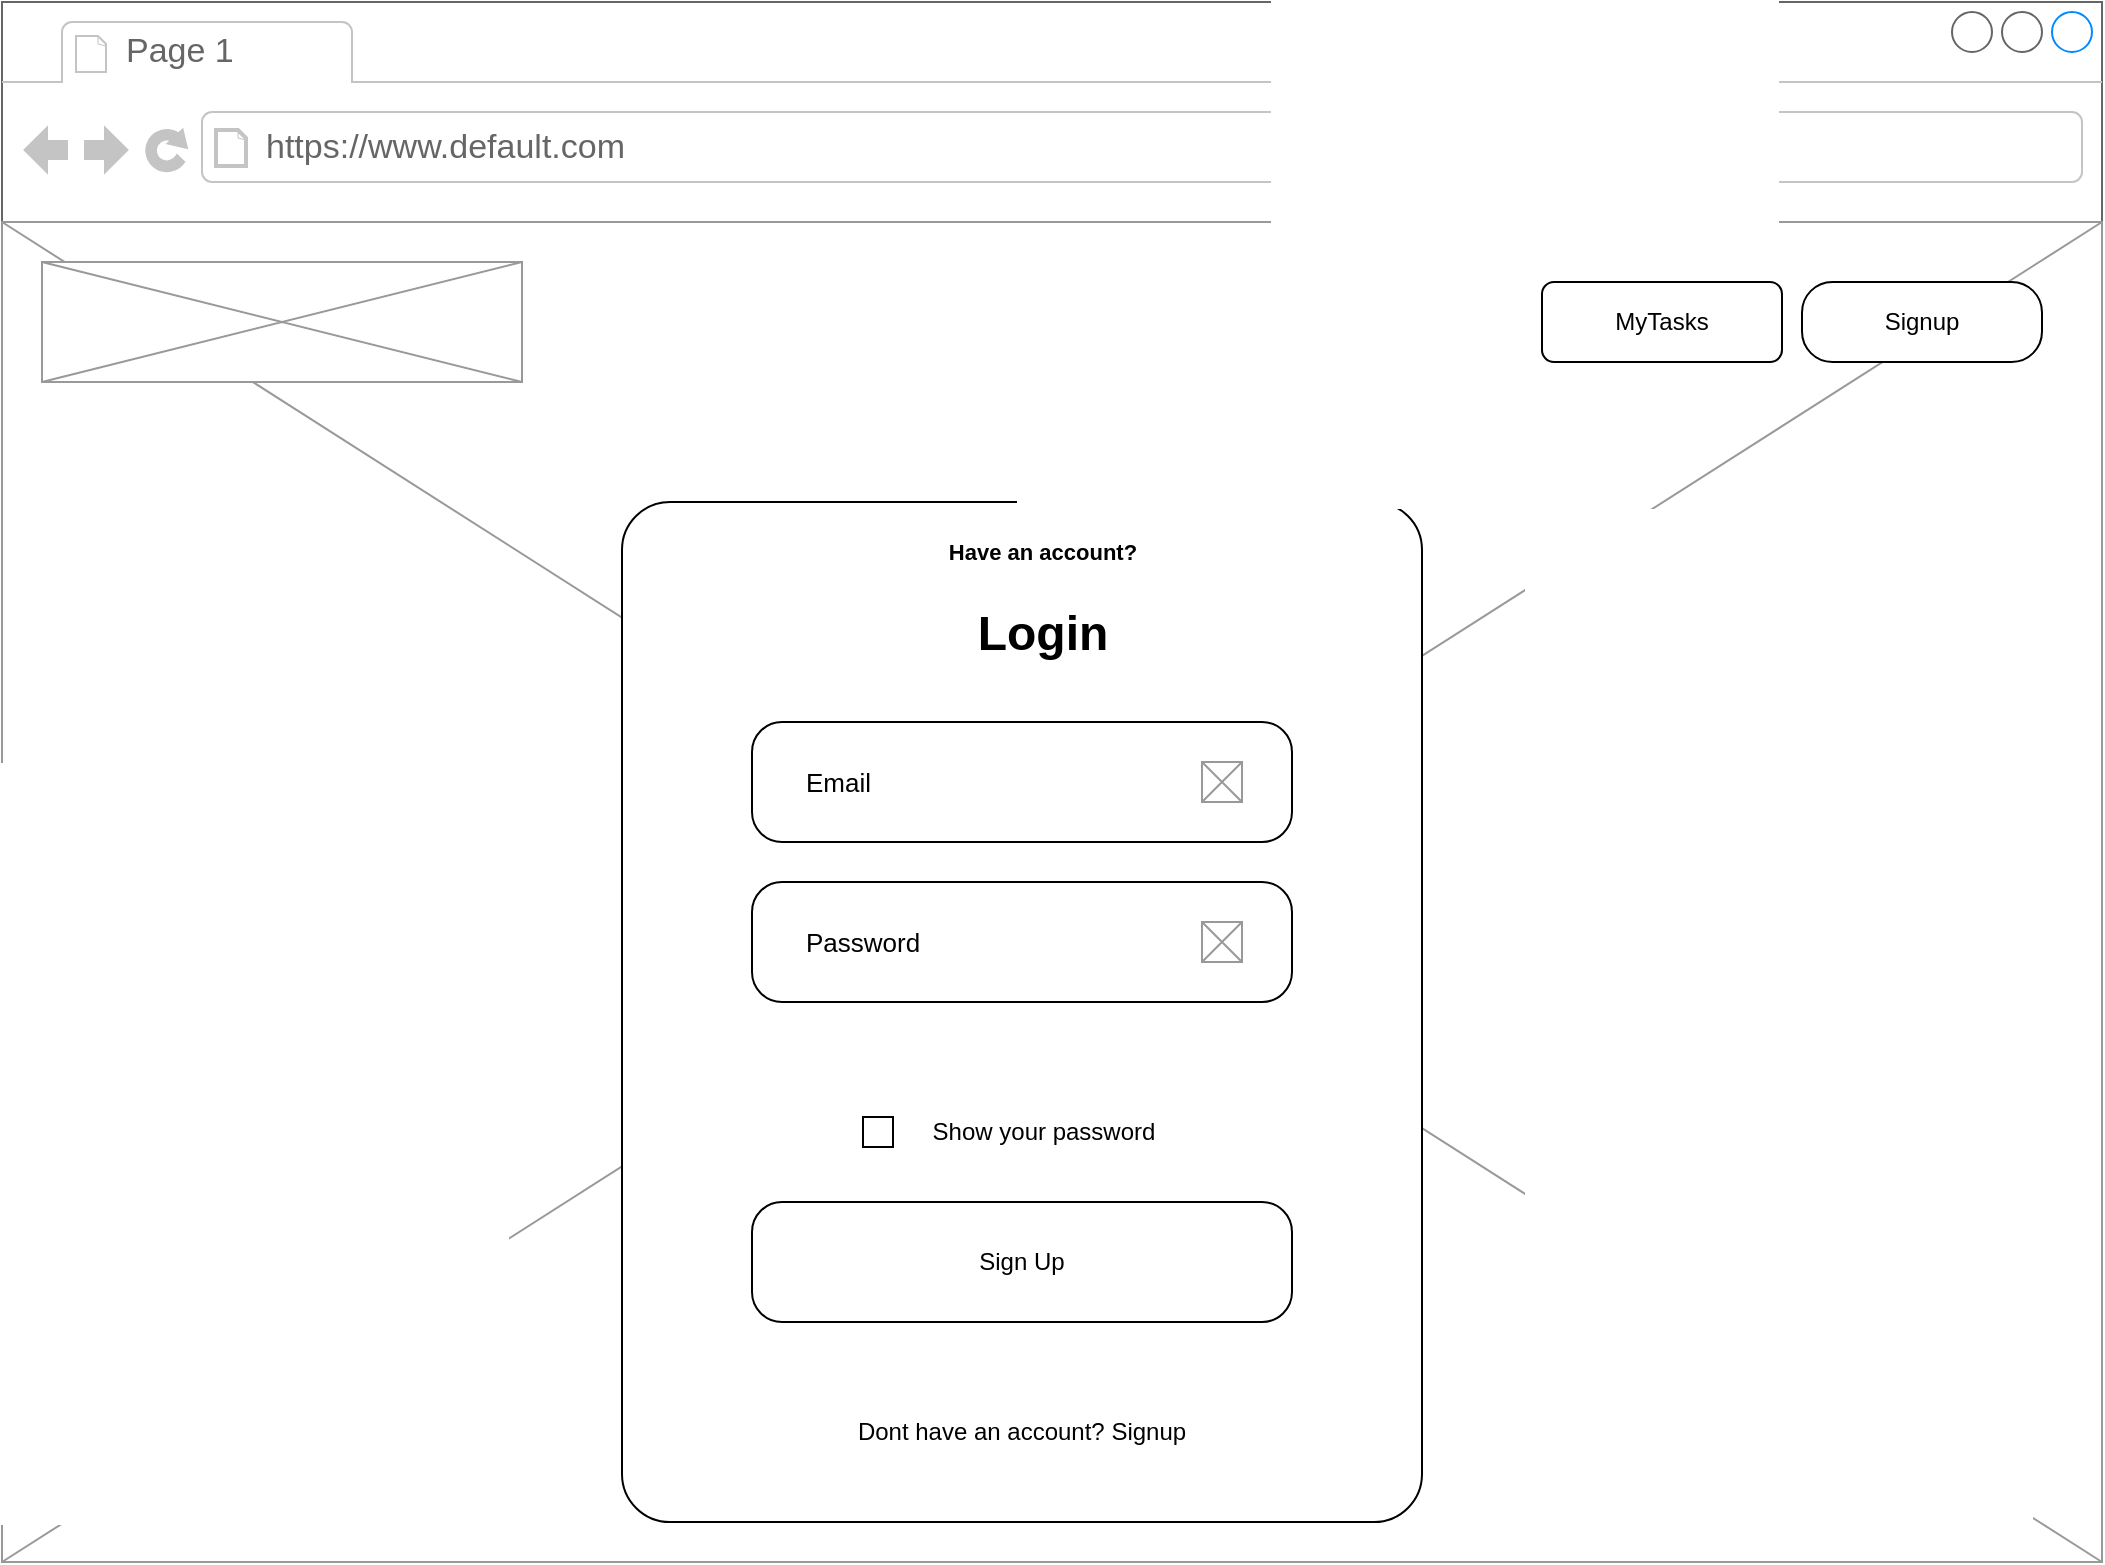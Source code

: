 <mxfile version="21.6.2" type="device">
  <diagram name="Page-1" id="2cc2dc42-3aac-f2a9-1cec-7a8b7cbee084">
    <mxGraphModel dx="1100" dy="1030" grid="1" gridSize="10" guides="1" tooltips="1" connect="1" arrows="1" fold="1" page="1" pageScale="1" pageWidth="1100" pageHeight="850" background="none" math="0" shadow="0">
      <root>
        <mxCell id="0" />
        <mxCell id="1" parent="0" />
        <mxCell id="7026571954dc6520-1" value="" style="strokeWidth=1;shadow=0;dashed=0;align=center;html=1;shape=mxgraph.mockup.containers.browserWindow;rSize=0;strokeColor=#666666;mainText=,;recursiveResize=0;rounded=0;labelBackgroundColor=none;fontFamily=Verdana;fontSize=12" parent="1" vertex="1">
          <mxGeometry x="30" y="30" width="1050" height="780" as="geometry" />
        </mxCell>
        <mxCell id="7026571954dc6520-2" value="Page 1" style="strokeWidth=1;shadow=0;dashed=0;align=center;html=1;shape=mxgraph.mockup.containers.anchor;fontSize=17;fontColor=#666666;align=left;" parent="7026571954dc6520-1" vertex="1">
          <mxGeometry x="60" y="12" width="110" height="26" as="geometry" />
        </mxCell>
        <mxCell id="7026571954dc6520-3" value="https://www.default.com" style="strokeWidth=1;shadow=0;dashed=0;align=center;html=1;shape=mxgraph.mockup.containers.anchor;rSize=0;fontSize=17;fontColor=#666666;align=left;" parent="7026571954dc6520-1" vertex="1">
          <mxGeometry x="130" y="60" width="250" height="26" as="geometry" />
        </mxCell>
        <mxCell id="uhM66o-gRaHObOTEZNcO-1" value="" style="verticalLabelPosition=bottom;shadow=0;dashed=0;align=center;html=1;verticalAlign=top;strokeWidth=1;shape=mxgraph.mockup.graphics.simpleIcon;strokeColor=#999999;fillColor=#ffffff;rounded=0;labelBackgroundColor=none;fontFamily=Verdana;fontSize=12;fontColor=#000000;" vertex="1" parent="7026571954dc6520-1">
          <mxGeometry y="110" width="1050" height="670" as="geometry" />
        </mxCell>
        <mxCell id="uhM66o-gRaHObOTEZNcO-2" value="" style="rounded=1;whiteSpace=wrap;html=1;arcSize=6;" vertex="1" parent="7026571954dc6520-1">
          <mxGeometry x="310" y="250" width="400" height="510" as="geometry" />
        </mxCell>
        <mxCell id="uhM66o-gRaHObOTEZNcO-6" value="" style="rounded=1;whiteSpace=wrap;html=1;arcSize=25;" vertex="1" parent="7026571954dc6520-1">
          <mxGeometry x="375" y="360" width="270" height="60" as="geometry" />
        </mxCell>
        <mxCell id="uhM66o-gRaHObOTEZNcO-7" value="Email" style="text;html=1;strokeColor=none;fillColor=none;align=left;verticalAlign=middle;whiteSpace=wrap;rounded=0;fontSize=13;" vertex="1" parent="7026571954dc6520-1">
          <mxGeometry x="400" y="375" width="150" height="30" as="geometry" />
        </mxCell>
        <mxCell id="uhM66o-gRaHObOTEZNcO-11" value="" style="verticalLabelPosition=bottom;shadow=0;dashed=0;align=center;html=1;verticalAlign=top;strokeWidth=1;shape=mxgraph.mockup.graphics.simpleIcon;strokeColor=#999999;" vertex="1" parent="7026571954dc6520-1">
          <mxGeometry x="20" y="130" width="240" height="60" as="geometry" />
        </mxCell>
        <mxCell id="uhM66o-gRaHObOTEZNcO-12" value="MyTasks" style="rounded=1;whiteSpace=wrap;html=1;" vertex="1" parent="7026571954dc6520-1">
          <mxGeometry x="770" y="140" width="120" height="40" as="geometry" />
        </mxCell>
        <mxCell id="uhM66o-gRaHObOTEZNcO-27" value="Signup" style="rounded=1;whiteSpace=wrap;html=1;arcSize=38;" vertex="1" parent="7026571954dc6520-1">
          <mxGeometry x="900" y="140" width="120" height="40" as="geometry" />
        </mxCell>
        <mxCell id="uhM66o-gRaHObOTEZNcO-29" value="&lt;h1 style=&quot;font-size: 11px;&quot;&gt;Have an account?&lt;/h1&gt;" style="text;html=1;strokeColor=none;fillColor=none;spacing=5;spacingTop=-20;whiteSpace=wrap;overflow=hidden;rounded=0;align=center;verticalAlign=middle;fontSize=11;" vertex="1" parent="7026571954dc6520-1">
          <mxGeometry x="338" y="260" width="365" height="50" as="geometry" />
        </mxCell>
        <mxCell id="uhM66o-gRaHObOTEZNcO-30" value="&lt;h1&gt;Login&lt;/h1&gt;" style="text;html=1;strokeColor=none;fillColor=none;spacing=5;spacingTop=-20;whiteSpace=wrap;overflow=hidden;rounded=0;align=center;verticalAlign=middle;" vertex="1" parent="7026571954dc6520-1">
          <mxGeometry x="338" y="300" width="365" height="50" as="geometry" />
        </mxCell>
        <mxCell id="uhM66o-gRaHObOTEZNcO-31" value="" style="verticalLabelPosition=bottom;shadow=0;dashed=0;align=center;html=1;verticalAlign=top;strokeWidth=1;shape=mxgraph.mockup.graphics.simpleIcon;strokeColor=#999999;" vertex="1" parent="7026571954dc6520-1">
          <mxGeometry x="600" y="380" width="20" height="20" as="geometry" />
        </mxCell>
        <mxCell id="uhM66o-gRaHObOTEZNcO-35" value="" style="rounded=1;whiteSpace=wrap;html=1;arcSize=25;" vertex="1" parent="7026571954dc6520-1">
          <mxGeometry x="375" y="440" width="270" height="60" as="geometry" />
        </mxCell>
        <mxCell id="uhM66o-gRaHObOTEZNcO-36" value="Password" style="text;html=1;strokeColor=none;fillColor=none;align=left;verticalAlign=middle;whiteSpace=wrap;rounded=0;fontSize=13;" vertex="1" parent="7026571954dc6520-1">
          <mxGeometry x="400" y="455" width="150" height="30" as="geometry" />
        </mxCell>
        <mxCell id="uhM66o-gRaHObOTEZNcO-37" value="" style="verticalLabelPosition=bottom;shadow=0;dashed=0;align=center;html=1;verticalAlign=top;strokeWidth=1;shape=mxgraph.mockup.graphics.simpleIcon;strokeColor=#999999;" vertex="1" parent="7026571954dc6520-1">
          <mxGeometry x="600" y="460" width="20" height="20" as="geometry" />
        </mxCell>
        <mxCell id="uhM66o-gRaHObOTEZNcO-41" value="Sign Up" style="rounded=1;whiteSpace=wrap;html=1;arcSize=25;" vertex="1" parent="7026571954dc6520-1">
          <mxGeometry x="375" y="600" width="270" height="60" as="geometry" />
        </mxCell>
        <mxCell id="uhM66o-gRaHObOTEZNcO-42" value="Show your password" style="text;html=1;strokeColor=none;fillColor=none;align=center;verticalAlign=middle;whiteSpace=wrap;rounded=0;" vertex="1" parent="7026571954dc6520-1">
          <mxGeometry x="430.5" y="550" width="180" height="30" as="geometry" />
        </mxCell>
        <mxCell id="uhM66o-gRaHObOTEZNcO-43" value="" style="rounded=0;whiteSpace=wrap;html=1;" vertex="1" parent="7026571954dc6520-1">
          <mxGeometry x="430.5" y="557.5" width="15" height="15" as="geometry" />
        </mxCell>
        <mxCell id="uhM66o-gRaHObOTEZNcO-44" value="Dont have an account? Signup" style="text;html=1;strokeColor=none;fillColor=none;align=center;verticalAlign=middle;whiteSpace=wrap;rounded=0;" vertex="1" parent="7026571954dc6520-1">
          <mxGeometry x="420" y="700" width="180" height="30" as="geometry" />
        </mxCell>
      </root>
    </mxGraphModel>
  </diagram>
</mxfile>

